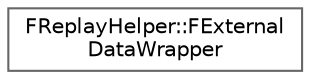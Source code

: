 digraph "Graphical Class Hierarchy"
{
 // INTERACTIVE_SVG=YES
 // LATEX_PDF_SIZE
  bgcolor="transparent";
  edge [fontname=Helvetica,fontsize=10,labelfontname=Helvetica,labelfontsize=10];
  node [fontname=Helvetica,fontsize=10,shape=box,height=0.2,width=0.4];
  rankdir="LR";
  Node0 [id="Node000000",label="FReplayHelper::FExternal\lDataWrapper",height=0.2,width=0.4,color="grey40", fillcolor="white", style="filled",URL="$d4/d0b/structFReplayHelper_1_1FExternalDataWrapper.html",tooltip=" "];
}
